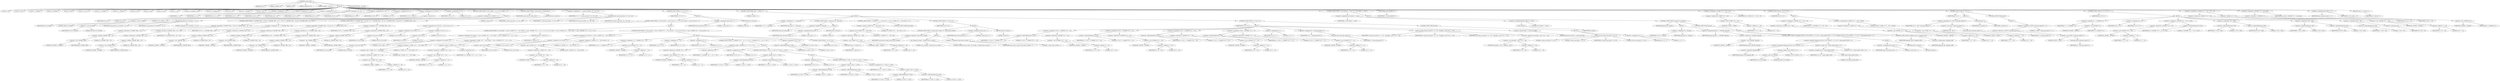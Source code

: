 digraph cache_insert {  
"1000118" [label = "(METHOD,cache_insert)" ]
"1000119" [label = "(PARAM,char *a1)" ]
"1000120" [label = "(PARAM,_DWORD *a2)" ]
"1000121" [label = "(PARAM,int a3)" ]
"1000122" [label = "(PARAM,unsigned int a4)" ]
"1000123" [label = "(PARAM,unsigned __int16 a5)" ]
"1000124" [label = "(BLOCK,,)" ]
"1000125" [label = "(LOCAL,v5: int)" ]
"1000126" [label = "(LOCAL,v6: char *)" ]
"1000127" [label = "(LOCAL,v7: _DWORD *)" ]
"1000128" [label = "(LOCAL,v8: _DWORD *)" ]
"1000129" [label = "(LOCAL,v10: bool)" ]
"1000130" [label = "(LOCAL,v11: int [ 6 ])" ]
"1000131" [label = "(LOCAL,v12: _DWORD *)" ]
"1000132" [label = "(LOCAL,v13: _DWORD *)" ]
"1000133" [label = "(LOCAL,v14: int)" ]
"1000134" [label = "(LOCAL,v15: int)" ]
"1000135" [label = "(LOCAL,v16: int)" ]
"1000136" [label = "(LOCAL,v17: int)" ]
"1000137" [label = "(LOCAL,v18: unsigned __int16)" ]
"1000138" [label = "(LOCAL,v19: unsigned int)" ]
"1000139" [label = "(LOCAL,v20: int)" ]
"1000140" [label = "(LOCAL,v21: _DWORD *)" ]
"1000141" [label = "(LOCAL,s: char *)" ]
"1000142" [label = "(<operator>.assignment,s = a1)" ]
"1000143" [label = "(IDENTIFIER,s,s = a1)" ]
"1000144" [label = "(IDENTIFIER,a1,s = a1)" ]
"1000145" [label = "(<operator>.assignment,v21 = a2)" ]
"1000146" [label = "(IDENTIFIER,v21,v21 = a2)" ]
"1000147" [label = "(IDENTIFIER,a2,v21 = a2)" ]
"1000148" [label = "(<operator>.assignment,v20 = a3)" ]
"1000149" [label = "(IDENTIFIER,v20,v20 = a3)" ]
"1000150" [label = "(IDENTIFIER,a3,v20 = a3)" ]
"1000151" [label = "(<operator>.assignment,v19 = a4)" ]
"1000152" [label = "(IDENTIFIER,v19,v19 = a4)" ]
"1000153" [label = "(IDENTIFIER,a4,v19 = a4)" ]
"1000154" [label = "(<operator>.assignment,v18 = a5)" ]
"1000155" [label = "(IDENTIFIER,v18,v18 = a5)" ]
"1000156" [label = "(IDENTIFIER,a5,v18 = a5)" ]
"1000157" [label = "(<operator>.assignment,v16 = 0)" ]
"1000158" [label = "(IDENTIFIER,v16,v16 = 0)" ]
"1000159" [label = "(LITERAL,0,v16 = 0)" ]
"1000160" [label = "(<operator>.assignment,v15 = a5 & 4)" ]
"1000161" [label = "(IDENTIFIER,v15,v15 = a5 & 4)" ]
"1000162" [label = "(<operator>.and,a5 & 4)" ]
"1000163" [label = "(IDENTIFIER,a5,a5 & 4)" ]
"1000164" [label = "(LITERAL,4,a5 & 4)" ]
"1000165" [label = "(<operator>.assignment,v14 = 0)" ]
"1000166" [label = "(IDENTIFIER,v14,v14 = 0)" ]
"1000167" [label = "(LITERAL,0,v14 = 0)" ]
"1000168" [label = "(CONTROL_STRUCTURE,if ( (a5 & 0x980) != 0 ),if ( (a5 & 0x980) != 0 ))" ]
"1000169" [label = "(<operator>.notEquals,(a5 & 0x980) != 0)" ]
"1000170" [label = "(<operator>.and,a5 & 0x980)" ]
"1000171" [label = "(IDENTIFIER,a5,a5 & 0x980)" ]
"1000172" [label = "(LITERAL,0x980,a5 & 0x980)" ]
"1000173" [label = "(LITERAL,0,(a5 & 0x980) != 0)" ]
"1000174" [label = "(BLOCK,,)" ]
"1000175" [label = "(log_query,log_query(v18 | 0x10000, s, v21, 0))" ]
"1000176" [label = "(<operator>.or,v18 | 0x10000)" ]
"1000177" [label = "(IDENTIFIER,v18,v18 | 0x10000)" ]
"1000178" [label = "(LITERAL,0x10000,v18 | 0x10000)" ]
"1000179" [label = "(IDENTIFIER,s,log_query(v18 | 0x10000, s, v21, 0))" ]
"1000180" [label = "(IDENTIFIER,v21,log_query(v18 | 0x10000, s, v21, 0))" ]
"1000181" [label = "(LITERAL,0,log_query(v18 | 0x10000, s, v21, 0))" ]
"1000182" [label = "(CONTROL_STRUCTURE,if ( *((_DWORD *)fbss + 63) && *((_DWORD *)fbss + 63) < v19 ),if ( *((_DWORD *)fbss + 63) && *((_DWORD *)fbss + 63) < v19 ))" ]
"1000183" [label = "(<operator>.logicalAnd,*((_DWORD *)fbss + 63) && *((_DWORD *)fbss + 63) < v19)" ]
"1000184" [label = "(<operator>.indirection,*((_DWORD *)fbss + 63))" ]
"1000185" [label = "(<operator>.addition,(_DWORD *)fbss + 63)" ]
"1000186" [label = "(<operator>.cast,(_DWORD *)fbss)" ]
"1000187" [label = "(UNKNOWN,_DWORD *,_DWORD *)" ]
"1000188" [label = "(IDENTIFIER,fbss,(_DWORD *)fbss)" ]
"1000189" [label = "(LITERAL,63,(_DWORD *)fbss + 63)" ]
"1000190" [label = "(<operator>.lessThan,*((_DWORD *)fbss + 63) < v19)" ]
"1000191" [label = "(<operator>.indirection,*((_DWORD *)fbss + 63))" ]
"1000192" [label = "(<operator>.addition,(_DWORD *)fbss + 63)" ]
"1000193" [label = "(<operator>.cast,(_DWORD *)fbss)" ]
"1000194" [label = "(UNKNOWN,_DWORD *,_DWORD *)" ]
"1000195" [label = "(IDENTIFIER,fbss,(_DWORD *)fbss)" ]
"1000196" [label = "(LITERAL,63,(_DWORD *)fbss + 63)" ]
"1000197" [label = "(IDENTIFIER,v19,*((_DWORD *)fbss + 63) < v19)" ]
"1000198" [label = "(<operator>.assignment,v19 = *((_DWORD *)fbss + 63))" ]
"1000199" [label = "(IDENTIFIER,v19,v19 = *((_DWORD *)fbss + 63))" ]
"1000200" [label = "(<operator>.indirection,*((_DWORD *)fbss + 63))" ]
"1000201" [label = "(<operator>.addition,(_DWORD *)fbss + 63)" ]
"1000202" [label = "(<operator>.cast,(_DWORD *)fbss)" ]
"1000203" [label = "(UNKNOWN,_DWORD *,_DWORD *)" ]
"1000204" [label = "(IDENTIFIER,fbss,(_DWORD *)fbss)" ]
"1000205" [label = "(LITERAL,63,(_DWORD *)fbss + 63)" ]
"1000206" [label = "(CONTROL_STRUCTURE,if ( *((_DWORD *)fbss + 62) && v19 < *((_DWORD *)fbss + 62) ),if ( *((_DWORD *)fbss + 62) && v19 < *((_DWORD *)fbss + 62) ))" ]
"1000207" [label = "(<operator>.logicalAnd,*((_DWORD *)fbss + 62) && v19 < *((_DWORD *)fbss + 62))" ]
"1000208" [label = "(<operator>.indirection,*((_DWORD *)fbss + 62))" ]
"1000209" [label = "(<operator>.addition,(_DWORD *)fbss + 62)" ]
"1000210" [label = "(<operator>.cast,(_DWORD *)fbss)" ]
"1000211" [label = "(UNKNOWN,_DWORD *,_DWORD *)" ]
"1000212" [label = "(IDENTIFIER,fbss,(_DWORD *)fbss)" ]
"1000213" [label = "(LITERAL,62,(_DWORD *)fbss + 62)" ]
"1000214" [label = "(<operator>.lessThan,v19 < *((_DWORD *)fbss + 62))" ]
"1000215" [label = "(IDENTIFIER,v19,v19 < *((_DWORD *)fbss + 62))" ]
"1000216" [label = "(<operator>.indirection,*((_DWORD *)fbss + 62))" ]
"1000217" [label = "(<operator>.addition,(_DWORD *)fbss + 62)" ]
"1000218" [label = "(<operator>.cast,(_DWORD *)fbss)" ]
"1000219" [label = "(UNKNOWN,_DWORD *,_DWORD *)" ]
"1000220" [label = "(IDENTIFIER,fbss,(_DWORD *)fbss)" ]
"1000221" [label = "(LITERAL,62,(_DWORD *)fbss + 62)" ]
"1000222" [label = "(<operator>.assignment,v19 = *((_DWORD *)fbss + 62))" ]
"1000223" [label = "(IDENTIFIER,v19,v19 = *((_DWORD *)fbss + 62))" ]
"1000224" [label = "(<operator>.indirection,*((_DWORD *)fbss + 62))" ]
"1000225" [label = "(<operator>.addition,(_DWORD *)fbss + 62)" ]
"1000226" [label = "(<operator>.cast,(_DWORD *)fbss)" ]
"1000227" [label = "(UNKNOWN,_DWORD *,_DWORD *)" ]
"1000228" [label = "(IDENTIFIER,fbss,(_DWORD *)fbss)" ]
"1000229" [label = "(LITERAL,62,(_DWORD *)fbss + 62)" ]
"1000230" [label = "(CONTROL_STRUCTURE,if ( insert_error ),if ( insert_error ))" ]
"1000231" [label = "(IDENTIFIER,insert_error,if ( insert_error ))" ]
"1000232" [label = "(RETURN,return 0;,return 0;)" ]
"1000233" [label = "(LITERAL,0,return 0;)" ]
"1000234" [label = "(<operator>.assignment,v17 = cache_scan_free(s, v21, v20, v18))" ]
"1000235" [label = "(IDENTIFIER,v17,v17 = cache_scan_free(s, v21, v20, v18))" ]
"1000236" [label = "(cache_scan_free,cache_scan_free(s, v21, v20, v18))" ]
"1000237" [label = "(IDENTIFIER,s,cache_scan_free(s, v21, v20, v18))" ]
"1000238" [label = "(IDENTIFIER,v21,cache_scan_free(s, v21, v20, v18))" ]
"1000239" [label = "(IDENTIFIER,v20,cache_scan_free(s, v21, v20, v18))" ]
"1000240" [label = "(IDENTIFIER,v18,cache_scan_free(s, v21, v20, v18))" ]
"1000241" [label = "(CONTROL_STRUCTURE,if ( v17 ),if ( v17 ))" ]
"1000242" [label = "(IDENTIFIER,v17,if ( v17 ))" ]
"1000243" [label = "(BLOCK,,)" ]
"1000244" [label = "(CONTROL_STRUCTURE,if ( (v18 & 0x180) != 0 && (v18 & 8) != 0 ),if ( (v18 & 0x180) != 0 && (v18 & 8) != 0 ))" ]
"1000245" [label = "(<operator>.logicalAnd,(v18 & 0x180) != 0 && (v18 & 8) != 0)" ]
"1000246" [label = "(<operator>.notEquals,(v18 & 0x180) != 0)" ]
"1000247" [label = "(<operator>.and,v18 & 0x180)" ]
"1000248" [label = "(IDENTIFIER,v18,v18 & 0x180)" ]
"1000249" [label = "(LITERAL,0x180,v18 & 0x180)" ]
"1000250" [label = "(LITERAL,0,(v18 & 0x180) != 0)" ]
"1000251" [label = "(<operator>.notEquals,(v18 & 8) != 0)" ]
"1000252" [label = "(<operator>.and,v18 & 8)" ]
"1000253" [label = "(IDENTIFIER,v18,v18 & 8)" ]
"1000254" [label = "(LITERAL,8,v18 & 8)" ]
"1000255" [label = "(LITERAL,0,(v18 & 8) != 0)" ]
"1000256" [label = "(BLOCK,,)" ]
"1000257" [label = "(CONTROL_STRUCTURE,if ( (v18 & 0x80) != 0 && (*(_WORD *)(v17 + 36) & 0x80) != 0 && *(_DWORD *)(v17 + 12) == *v21 ),if ( (v18 & 0x80) != 0 && (*(_WORD *)(v17 + 36) & 0x80) != 0 && *(_DWORD *)(v17 + 12) == *v21 ))" ]
"1000258" [label = "(<operator>.logicalAnd,(v18 & 0x80) != 0 && (*(_WORD *)(v17 + 36) & 0x80) != 0 && *(_DWORD *)(v17 + 12) == *v21)" ]
"1000259" [label = "(<operator>.notEquals,(v18 & 0x80) != 0)" ]
"1000260" [label = "(<operator>.and,v18 & 0x80)" ]
"1000261" [label = "(IDENTIFIER,v18,v18 & 0x80)" ]
"1000262" [label = "(LITERAL,0x80,v18 & 0x80)" ]
"1000263" [label = "(LITERAL,0,(v18 & 0x80) != 0)" ]
"1000264" [label = "(<operator>.logicalAnd,(*(_WORD *)(v17 + 36) & 0x80) != 0 && *(_DWORD *)(v17 + 12) == *v21)" ]
"1000265" [label = "(<operator>.notEquals,(*(_WORD *)(v17 + 36) & 0x80) != 0)" ]
"1000266" [label = "(<operator>.and,*(_WORD *)(v17 + 36) & 0x80)" ]
"1000267" [label = "(<operator>.indirection,*(_WORD *)(v17 + 36))" ]
"1000268" [label = "(<operator>.cast,(_WORD *)(v17 + 36))" ]
"1000269" [label = "(UNKNOWN,_WORD *,_WORD *)" ]
"1000270" [label = "(<operator>.addition,v17 + 36)" ]
"1000271" [label = "(IDENTIFIER,v17,v17 + 36)" ]
"1000272" [label = "(LITERAL,36,v17 + 36)" ]
"1000273" [label = "(LITERAL,0x80,*(_WORD *)(v17 + 36) & 0x80)" ]
"1000274" [label = "(LITERAL,0,(*(_WORD *)(v17 + 36) & 0x80) != 0)" ]
"1000275" [label = "(<operator>.equals,*(_DWORD *)(v17 + 12) == *v21)" ]
"1000276" [label = "(<operator>.indirection,*(_DWORD *)(v17 + 12))" ]
"1000277" [label = "(<operator>.cast,(_DWORD *)(v17 + 12))" ]
"1000278" [label = "(UNKNOWN,_DWORD *,_DWORD *)" ]
"1000279" [label = "(<operator>.addition,v17 + 12)" ]
"1000280" [label = "(IDENTIFIER,v17,v17 + 12)" ]
"1000281" [label = "(LITERAL,12,v17 + 12)" ]
"1000282" [label = "(<operator>.indirection,*v21)" ]
"1000283" [label = "(IDENTIFIER,v21,*(_DWORD *)(v17 + 12) == *v21)" ]
"1000284" [label = "(RETURN,return v17;,return v17;)" ]
"1000285" [label = "(IDENTIFIER,v17,return v17;)" ]
"1000286" [label = "(CONTROL_STRUCTURE,if ( (v18 & 0x100) != 0 && (*(_WORD *)(v17 + 36) & 0x100) != 0 ),if ( (v18 & 0x100) != 0 && (*(_WORD *)(v17 + 36) & 0x100) != 0 ))" ]
"1000287" [label = "(<operator>.logicalAnd,(v18 & 0x100) != 0 && (*(_WORD *)(v17 + 36) & 0x100) != 0)" ]
"1000288" [label = "(<operator>.notEquals,(v18 & 0x100) != 0)" ]
"1000289" [label = "(<operator>.and,v18 & 0x100)" ]
"1000290" [label = "(IDENTIFIER,v18,v18 & 0x100)" ]
"1000291" [label = "(LITERAL,0x100,v18 & 0x100)" ]
"1000292" [label = "(LITERAL,0,(v18 & 0x100) != 0)" ]
"1000293" [label = "(<operator>.notEquals,(*(_WORD *)(v17 + 36) & 0x100) != 0)" ]
"1000294" [label = "(<operator>.and,*(_WORD *)(v17 + 36) & 0x100)" ]
"1000295" [label = "(<operator>.indirection,*(_WORD *)(v17 + 36))" ]
"1000296" [label = "(<operator>.cast,(_WORD *)(v17 + 36))" ]
"1000297" [label = "(UNKNOWN,_WORD *,_WORD *)" ]
"1000298" [label = "(<operator>.addition,v17 + 36)" ]
"1000299" [label = "(IDENTIFIER,v17,v17 + 36)" ]
"1000300" [label = "(LITERAL,36,v17 + 36)" ]
"1000301" [label = "(LITERAL,0x100,*(_WORD *)(v17 + 36) & 0x100)" ]
"1000302" [label = "(LITERAL,0,(*(_WORD *)(v17 + 36) & 0x100) != 0)" ]
"1000303" [label = "(BLOCK,,)" ]
"1000304" [label = "(<operator>.assignment,v13 = (_DWORD *)(v17 + 12))" ]
"1000305" [label = "(IDENTIFIER,v13,v13 = (_DWORD *)(v17 + 12))" ]
"1000306" [label = "(<operator>.cast,(_DWORD *)(v17 + 12))" ]
"1000307" [label = "(UNKNOWN,_DWORD *,_DWORD *)" ]
"1000308" [label = "(<operator>.addition,v17 + 12)" ]
"1000309" [label = "(IDENTIFIER,v17,v17 + 12)" ]
"1000310" [label = "(LITERAL,12,v17 + 12)" ]
"1000311" [label = "(<operator>.assignment,v12 = v21)" ]
"1000312" [label = "(IDENTIFIER,v12,v12 = v21)" ]
"1000313" [label = "(IDENTIFIER,v21,v12 = v21)" ]
"1000314" [label = "(<operator>.assignment,v10 = 0)" ]
"1000315" [label = "(IDENTIFIER,v10,v10 = 0)" ]
"1000316" [label = "(LITERAL,0,v10 = 0)" ]
"1000317" [label = "(CONTROL_STRUCTURE,if ( *(_DWORD *)(v17 + 12) == *v21 ),if ( *(_DWORD *)(v17 + 12) == *v21 ))" ]
"1000318" [label = "(<operator>.equals,*(_DWORD *)(v17 + 12) == *v21)" ]
"1000319" [label = "(<operator>.indirection,*(_DWORD *)(v17 + 12))" ]
"1000320" [label = "(<operator>.cast,(_DWORD *)(v17 + 12))" ]
"1000321" [label = "(UNKNOWN,_DWORD *,_DWORD *)" ]
"1000322" [label = "(<operator>.addition,v17 + 12)" ]
"1000323" [label = "(IDENTIFIER,v17,v17 + 12)" ]
"1000324" [label = "(LITERAL,12,v17 + 12)" ]
"1000325" [label = "(<operator>.indirection,*v21)" ]
"1000326" [label = "(IDENTIFIER,v21,*(_DWORD *)(v17 + 12) == *v21)" ]
"1000327" [label = "(BLOCK,,)" ]
"1000328" [label = "(<operator>.assignment,v10 = 0)" ]
"1000329" [label = "(IDENTIFIER,v10,v10 = 0)" ]
"1000330" [label = "(LITERAL,0,v10 = 0)" ]
"1000331" [label = "(CONTROL_STRUCTURE,if ( v13[1] == v12[1] ),if ( v13[1] == v12[1] ))" ]
"1000332" [label = "(<operator>.equals,v13[1] == v12[1])" ]
"1000333" [label = "(<operator>.indirectIndexAccess,v13[1])" ]
"1000334" [label = "(IDENTIFIER,v13,v13[1] == v12[1])" ]
"1000335" [label = "(LITERAL,1,v13[1] == v12[1])" ]
"1000336" [label = "(<operator>.indirectIndexAccess,v12[1])" ]
"1000337" [label = "(IDENTIFIER,v12,v13[1] == v12[1])" ]
"1000338" [label = "(LITERAL,1,v13[1] == v12[1])" ]
"1000339" [label = "(BLOCK,,)" ]
"1000340" [label = "(<operator>.assignment,v10 = 0)" ]
"1000341" [label = "(IDENTIFIER,v10,v10 = 0)" ]
"1000342" [label = "(LITERAL,0,v10 = 0)" ]
"1000343" [label = "(CONTROL_STRUCTURE,if ( v13[2] == v12[2] ),if ( v13[2] == v12[2] ))" ]
"1000344" [label = "(<operator>.equals,v13[2] == v12[2])" ]
"1000345" [label = "(<operator>.indirectIndexAccess,v13[2])" ]
"1000346" [label = "(IDENTIFIER,v13,v13[2] == v12[2])" ]
"1000347" [label = "(LITERAL,2,v13[2] == v12[2])" ]
"1000348" [label = "(<operator>.indirectIndexAccess,v12[2])" ]
"1000349" [label = "(IDENTIFIER,v12,v13[2] == v12[2])" ]
"1000350" [label = "(LITERAL,2,v13[2] == v12[2])" ]
"1000351" [label = "(<operator>.assignment,v10 = v13[3] == v12[3])" ]
"1000352" [label = "(IDENTIFIER,v10,v10 = v13[3] == v12[3])" ]
"1000353" [label = "(<operator>.equals,v13[3] == v12[3])" ]
"1000354" [label = "(<operator>.indirectIndexAccess,v13[3])" ]
"1000355" [label = "(IDENTIFIER,v13,v13[3] == v12[3])" ]
"1000356" [label = "(LITERAL,3,v13[3] == v12[3])" ]
"1000357" [label = "(<operator>.indirectIndexAccess,v12[3])" ]
"1000358" [label = "(IDENTIFIER,v12,v13[3] == v12[3])" ]
"1000359" [label = "(LITERAL,3,v13[3] == v12[3])" ]
"1000360" [label = "(<operator>.assignment,v11[5] = v10)" ]
"1000361" [label = "(<operator>.indirectIndexAccess,v11[5])" ]
"1000362" [label = "(IDENTIFIER,v11,v11[5] = v10)" ]
"1000363" [label = "(LITERAL,5,v11[5] = v10)" ]
"1000364" [label = "(IDENTIFIER,v10,v11[5] = v10)" ]
"1000365" [label = "(CONTROL_STRUCTURE,if ( v10 ),if ( v10 ))" ]
"1000366" [label = "(IDENTIFIER,v10,if ( v10 ))" ]
"1000367" [label = "(RETURN,return v17;,return v17;)" ]
"1000368" [label = "(IDENTIFIER,v17,return v17;)" ]
"1000369" [label = "(<operator>.assignment,insert_error = 1)" ]
"1000370" [label = "(IDENTIFIER,insert_error,insert_error = 1)" ]
"1000371" [label = "(LITERAL,1,insert_error = 1)" ]
"1000372" [label = "(RETURN,return 0;,return 0;)" ]
"1000373" [label = "(LITERAL,0,return 0;)" ]
"1000374" [label = "(CONTROL_STRUCTURE,while ( 1 ),while ( 1 ))" ]
"1000375" [label = "(LITERAL,1,while ( 1 ))" ]
"1000376" [label = "(BLOCK,,)" ]
"1000377" [label = "(<operator>.assignment,v17 = cache_tail)" ]
"1000378" [label = "(IDENTIFIER,v17,v17 = cache_tail)" ]
"1000379" [label = "(IDENTIFIER,cache_tail,v17 = cache_tail)" ]
"1000380" [label = "(CONTROL_STRUCTURE,if ( !cache_tail ),if ( !cache_tail ))" ]
"1000381" [label = "(<operator>.logicalNot,!cache_tail)" ]
"1000382" [label = "(IDENTIFIER,cache_tail,!cache_tail)" ]
"1000383" [label = "(BLOCK,,)" ]
"1000384" [label = "(<operator>.assignment,insert_error = 1)" ]
"1000385" [label = "(IDENTIFIER,insert_error,insert_error = 1)" ]
"1000386" [label = "(LITERAL,1,insert_error = 1)" ]
"1000387" [label = "(RETURN,return 0;,return 0;)" ]
"1000388" [label = "(LITERAL,0,return 0;)" ]
"1000389" [label = "(CONTROL_STRUCTURE,if ( (*(_WORD *)(v17 + 36) & 0xC) == 0 ),if ( (*(_WORD *)(v17 + 36) & 0xC) == 0 ))" ]
"1000390" [label = "(<operator>.equals,(*(_WORD *)(v17 + 36) & 0xC) == 0)" ]
"1000391" [label = "(<operator>.and,*(_WORD *)(v17 + 36) & 0xC)" ]
"1000392" [label = "(<operator>.indirection,*(_WORD *)(v17 + 36))" ]
"1000393" [label = "(<operator>.cast,(_WORD *)(v17 + 36))" ]
"1000394" [label = "(UNKNOWN,_WORD *,_WORD *)" ]
"1000395" [label = "(<operator>.addition,v17 + 36)" ]
"1000396" [label = "(IDENTIFIER,v17,v17 + 36)" ]
"1000397" [label = "(LITERAL,36,v17 + 36)" ]
"1000398" [label = "(LITERAL,0xC,*(_WORD *)(v17 + 36) & 0xC)" ]
"1000399" [label = "(LITERAL,0,(*(_WORD *)(v17 + 36) & 0xC) == 0)" ]
"1000400" [label = "(CONTROL_STRUCTURE,break;,break;)" ]
"1000401" [label = "(CONTROL_STRUCTURE,if ( v14 ),if ( v14 ))" ]
"1000402" [label = "(IDENTIFIER,v14,if ( v14 ))" ]
"1000403" [label = "(BLOCK,,)" ]
"1000404" [label = "(CONTROL_STRUCTURE,if ( !cache_insert_warned ),if ( !cache_insert_warned ))" ]
"1000405" [label = "(<operator>.logicalNot,!cache_insert_warned)" ]
"1000406" [label = "(IDENTIFIER,cache_insert_warned,!cache_insert_warned)" ]
"1000407" [label = "(BLOCK,,)" ]
"1000408" [label = "(my_syslog,my_syslog(3, \"Internal error in cache.\"))" ]
"1000409" [label = "(LITERAL,3,my_syslog(3, \"Internal error in cache.\"))" ]
"1000410" [label = "(LITERAL,\"Internal error in cache.\",my_syslog(3, \"Internal error in cache.\"))" ]
"1000411" [label = "(<operator>.assignment,cache_insert_warned = 1)" ]
"1000412" [label = "(IDENTIFIER,cache_insert_warned,cache_insert_warned = 1)" ]
"1000413" [label = "(LITERAL,1,cache_insert_warned = 1)" ]
"1000414" [label = "(<operator>.assignment,insert_error = 1)" ]
"1000415" [label = "(IDENTIFIER,insert_error,insert_error = 1)" ]
"1000416" [label = "(LITERAL,1,insert_error = 1)" ]
"1000417" [label = "(RETURN,return 0;,return 0;)" ]
"1000418" [label = "(LITERAL,0,return 0;)" ]
"1000419" [label = "(CONTROL_STRUCTURE,if ( v15 ),if ( v15 ))" ]
"1000420" [label = "(IDENTIFIER,v15,if ( v15 ))" ]
"1000421" [label = "(BLOCK,,)" ]
"1000422" [label = "(<operator>.assignment,v11[3] = *(_DWORD *)(v17 + 24))" ]
"1000423" [label = "(<operator>.indirectIndexAccess,v11[3])" ]
"1000424" [label = "(IDENTIFIER,v11,v11[3] = *(_DWORD *)(v17 + 24))" ]
"1000425" [label = "(LITERAL,3,v11[3] = *(_DWORD *)(v17 + 24))" ]
"1000426" [label = "(<operator>.indirection,*(_DWORD *)(v17 + 24))" ]
"1000427" [label = "(<operator>.cast,(_DWORD *)(v17 + 24))" ]
"1000428" [label = "(UNKNOWN,_DWORD *,_DWORD *)" ]
"1000429" [label = "(<operator>.addition,v17 + 24)" ]
"1000430" [label = "(IDENTIFIER,v17,v17 + 24)" ]
"1000431" [label = "(LITERAL,24,v17 + 24)" ]
"1000432" [label = "(<operator>.assignment,v11[2] = *(_DWORD *)(v17 + 20))" ]
"1000433" [label = "(<operator>.indirectIndexAccess,v11[2])" ]
"1000434" [label = "(IDENTIFIER,v11,v11[2] = *(_DWORD *)(v17 + 20))" ]
"1000435" [label = "(LITERAL,2,v11[2] = *(_DWORD *)(v17 + 20))" ]
"1000436" [label = "(<operator>.indirection,*(_DWORD *)(v17 + 20))" ]
"1000437" [label = "(<operator>.cast,(_DWORD *)(v17 + 20))" ]
"1000438" [label = "(UNKNOWN,_DWORD *,_DWORD *)" ]
"1000439" [label = "(<operator>.addition,v17 + 20)" ]
"1000440" [label = "(IDENTIFIER,v17,v17 + 20)" ]
"1000441" [label = "(LITERAL,20,v17 + 20)" ]
"1000442" [label = "(<operator>.assignment,v11[1] = *(_DWORD *)(v17 + 16))" ]
"1000443" [label = "(<operator>.indirectIndexAccess,v11[1])" ]
"1000444" [label = "(IDENTIFIER,v11,v11[1] = *(_DWORD *)(v17 + 16))" ]
"1000445" [label = "(LITERAL,1,v11[1] = *(_DWORD *)(v17 + 16))" ]
"1000446" [label = "(<operator>.indirection,*(_DWORD *)(v17 + 16))" ]
"1000447" [label = "(<operator>.cast,(_DWORD *)(v17 + 16))" ]
"1000448" [label = "(UNKNOWN,_DWORD *,_DWORD *)" ]
"1000449" [label = "(<operator>.addition,v17 + 16)" ]
"1000450" [label = "(IDENTIFIER,v17,v17 + 16)" ]
"1000451" [label = "(LITERAL,16,v17 + 16)" ]
"1000452" [label = "(<operator>.assignment,v11[0] = *(_DWORD *)(v17 + 12))" ]
"1000453" [label = "(<operator>.indirectIndexAccess,v11[0])" ]
"1000454" [label = "(IDENTIFIER,v11,v11[0] = *(_DWORD *)(v17 + 12))" ]
"1000455" [label = "(LITERAL,0,v11[0] = *(_DWORD *)(v17 + 12))" ]
"1000456" [label = "(<operator>.indirection,*(_DWORD *)(v17 + 12))" ]
"1000457" [label = "(<operator>.cast,(_DWORD *)(v17 + 12))" ]
"1000458" [label = "(UNKNOWN,_DWORD *,_DWORD *)" ]
"1000459" [label = "(<operator>.addition,v17 + 12)" ]
"1000460" [label = "(IDENTIFIER,v17,v17 + 12)" ]
"1000461" [label = "(LITERAL,12,v17 + 12)" ]
"1000462" [label = "(<operator>.assignment,v14 = 1)" ]
"1000463" [label = "(IDENTIFIER,v14,v14 = 1)" ]
"1000464" [label = "(LITERAL,1,v14 = 1)" ]
"1000465" [label = "(<operator>.assignment,v5 = cache_get_name(v17))" ]
"1000466" [label = "(IDENTIFIER,v5,v5 = cache_get_name(v17))" ]
"1000467" [label = "(cache_get_name,cache_get_name(v17))" ]
"1000468" [label = "(IDENTIFIER,v17,cache_get_name(v17))" ]
"1000469" [label = "(cache_scan_free,cache_scan_free(v5, v11, v20, *(unsigned __int16 *)(v17 + 36)))" ]
"1000470" [label = "(IDENTIFIER,v5,cache_scan_free(v5, v11, v20, *(unsigned __int16 *)(v17 + 36)))" ]
"1000471" [label = "(IDENTIFIER,v11,cache_scan_free(v5, v11, v20, *(unsigned __int16 *)(v17 + 36)))" ]
"1000472" [label = "(IDENTIFIER,v20,cache_scan_free(v5, v11, v20, *(unsigned __int16 *)(v17 + 36)))" ]
"1000473" [label = "(<operator>.indirection,*(unsigned __int16 *)(v17 + 36))" ]
"1000474" [label = "(<operator>.cast,(unsigned __int16 *)(v17 + 36))" ]
"1000475" [label = "(UNKNOWN,unsigned __int16 *,unsigned __int16 *)" ]
"1000476" [label = "(<operator>.addition,v17 + 36)" ]
"1000477" [label = "(IDENTIFIER,v17,v17 + 36)" ]
"1000478" [label = "(LITERAL,36,v17 + 36)" ]
"1000479" [label = "(<operator>.preIncrement,++cache_live_freed)" ]
"1000480" [label = "(IDENTIFIER,cache_live_freed,++cache_live_freed)" ]
"1000481" [label = "(CONTROL_STRUCTURE,else,else)" ]
"1000482" [label = "(BLOCK,,)" ]
"1000483" [label = "(cache_scan_free,cache_scan_free(0, 0, v20, 0))" ]
"1000484" [label = "(LITERAL,0,cache_scan_free(0, 0, v20, 0))" ]
"1000485" [label = "(LITERAL,0,cache_scan_free(0, 0, v20, 0))" ]
"1000486" [label = "(IDENTIFIER,v20,cache_scan_free(0, 0, v20, 0))" ]
"1000487" [label = "(LITERAL,0,cache_scan_free(0, 0, v20, 0))" ]
"1000488" [label = "(<operator>.assignment,v15 = 1)" ]
"1000489" [label = "(IDENTIFIER,v15,v15 = 1)" ]
"1000490" [label = "(LITERAL,1,v15 = 1)" ]
"1000491" [label = "(CONTROL_STRUCTURE,if ( s && strlen(s) >= 0x32 ),if ( s && strlen(s) >= 0x32 ))" ]
"1000492" [label = "(<operator>.logicalAnd,s && strlen(s) >= 0x32)" ]
"1000493" [label = "(IDENTIFIER,s,s && strlen(s) >= 0x32)" ]
"1000494" [label = "(<operator>.greaterEqualsThan,strlen(s) >= 0x32)" ]
"1000495" [label = "(strlen,strlen(s))" ]
"1000496" [label = "(IDENTIFIER,s,strlen(s))" ]
"1000497" [label = "(LITERAL,0x32,strlen(s) >= 0x32)" ]
"1000498" [label = "(BLOCK,,)" ]
"1000499" [label = "(CONTROL_STRUCTURE,if ( big_free ),if ( big_free ))" ]
"1000500" [label = "(IDENTIFIER,big_free,if ( big_free ))" ]
"1000501" [label = "(BLOCK,,)" ]
"1000502" [label = "(<operator>.assignment,v16 = big_free)" ]
"1000503" [label = "(IDENTIFIER,v16,v16 = big_free)" ]
"1000504" [label = "(IDENTIFIER,big_free,v16 = big_free)" ]
"1000505" [label = "(<operator>.assignment,big_free = *(_DWORD *)big_free)" ]
"1000506" [label = "(IDENTIFIER,big_free,big_free = *(_DWORD *)big_free)" ]
"1000507" [label = "(<operator>.indirection,*(_DWORD *)big_free)" ]
"1000508" [label = "(<operator>.cast,(_DWORD *)big_free)" ]
"1000509" [label = "(UNKNOWN,_DWORD *,_DWORD *)" ]
"1000510" [label = "(IDENTIFIER,big_free,(_DWORD *)big_free)" ]
"1000511" [label = "(CONTROL_STRUCTURE,else,else)" ]
"1000512" [label = "(BLOCK,,)" ]
"1000513" [label = "(CONTROL_STRUCTURE,if ( !bignames_left && (v18 & 0x5000) == 0 || (v16 = whine_malloc(1028)) == 0 ),if ( !bignames_left && (v18 & 0x5000) == 0 || (v16 = whine_malloc(1028)) == 0 ))" ]
"1000514" [label = "(<operator>.logicalOr,!bignames_left && (v18 & 0x5000) == 0 || (v16 = whine_malloc(1028)) == 0)" ]
"1000515" [label = "(<operator>.logicalAnd,!bignames_left && (v18 & 0x5000) == 0)" ]
"1000516" [label = "(<operator>.logicalNot,!bignames_left)" ]
"1000517" [label = "(IDENTIFIER,bignames_left,!bignames_left)" ]
"1000518" [label = "(<operator>.equals,(v18 & 0x5000) == 0)" ]
"1000519" [label = "(<operator>.and,v18 & 0x5000)" ]
"1000520" [label = "(IDENTIFIER,v18,v18 & 0x5000)" ]
"1000521" [label = "(LITERAL,0x5000,v18 & 0x5000)" ]
"1000522" [label = "(LITERAL,0,(v18 & 0x5000) == 0)" ]
"1000523" [label = "(<operator>.equals,(v16 = whine_malloc(1028)) == 0)" ]
"1000524" [label = "(<operator>.assignment,v16 = whine_malloc(1028))" ]
"1000525" [label = "(IDENTIFIER,v16,v16 = whine_malloc(1028))" ]
"1000526" [label = "(whine_malloc,whine_malloc(1028))" ]
"1000527" [label = "(LITERAL,1028,whine_malloc(1028))" ]
"1000528" [label = "(LITERAL,0,(v16 = whine_malloc(1028)) == 0)" ]
"1000529" [label = "(BLOCK,,)" ]
"1000530" [label = "(<operator>.assignment,insert_error = 1)" ]
"1000531" [label = "(IDENTIFIER,insert_error,insert_error = 1)" ]
"1000532" [label = "(LITERAL,1,insert_error = 1)" ]
"1000533" [label = "(RETURN,return 0;,return 0;)" ]
"1000534" [label = "(LITERAL,0,return 0;)" ]
"1000535" [label = "(CONTROL_STRUCTURE,if ( bignames_left ),if ( bignames_left ))" ]
"1000536" [label = "(IDENTIFIER,bignames_left,if ( bignames_left ))" ]
"1000537" [label = "(<operator>.preDecrement,--bignames_left)" ]
"1000538" [label = "(IDENTIFIER,bignames_left,--bignames_left)" ]
"1000539" [label = "(cache_unlink,cache_unlink(v17))" ]
"1000540" [label = "(IDENTIFIER,v17,cache_unlink(v17))" ]
"1000541" [label = "(<operator>.assignment,*(_WORD *)(v17 + 36) = v18)" ]
"1000542" [label = "(<operator>.indirection,*(_WORD *)(v17 + 36))" ]
"1000543" [label = "(<operator>.cast,(_WORD *)(v17 + 36))" ]
"1000544" [label = "(UNKNOWN,_WORD *,_WORD *)" ]
"1000545" [label = "(<operator>.addition,v17 + 36)" ]
"1000546" [label = "(IDENTIFIER,v17,v17 + 36)" ]
"1000547" [label = "(LITERAL,36,v17 + 36)" ]
"1000548" [label = "(IDENTIFIER,v18,*(_WORD *)(v17 + 36) = v18)" ]
"1000549" [label = "(CONTROL_STRUCTURE,if ( v16 ),if ( v16 ))" ]
"1000550" [label = "(IDENTIFIER,v16,if ( v16 ))" ]
"1000551" [label = "(BLOCK,,)" ]
"1000552" [label = "(<operator>.assignment,*(_DWORD *)(v17 + 40) = v16)" ]
"1000553" [label = "(<operator>.indirection,*(_DWORD *)(v17 + 40))" ]
"1000554" [label = "(<operator>.cast,(_DWORD *)(v17 + 40))" ]
"1000555" [label = "(UNKNOWN,_DWORD *,_DWORD *)" ]
"1000556" [label = "(<operator>.addition,v17 + 40)" ]
"1000557" [label = "(IDENTIFIER,v17,v17 + 40)" ]
"1000558" [label = "(LITERAL,40,v17 + 40)" ]
"1000559" [label = "(IDENTIFIER,v16,*(_DWORD *)(v17 + 40) = v16)" ]
"1000560" [label = "(<operators>.assignmentOr,*(_WORD *)(v17 + 36) |= 0x200u)" ]
"1000561" [label = "(<operator>.indirection,*(_WORD *)(v17 + 36))" ]
"1000562" [label = "(<operator>.cast,(_WORD *)(v17 + 36))" ]
"1000563" [label = "(UNKNOWN,_WORD *,_WORD *)" ]
"1000564" [label = "(<operator>.addition,v17 + 36)" ]
"1000565" [label = "(IDENTIFIER,v17,v17 + 36)" ]
"1000566" [label = "(LITERAL,36,v17 + 36)" ]
"1000567" [label = "(LITERAL,0x200u,*(_WORD *)(v17 + 36) |= 0x200u)" ]
"1000568" [label = "(CONTROL_STRUCTURE,if ( s ),if ( s ))" ]
"1000569" [label = "(IDENTIFIER,s,if ( s ))" ]
"1000570" [label = "(BLOCK,,)" ]
"1000571" [label = "(<operator>.assignment,v6 = (char *)cache_get_name(v17))" ]
"1000572" [label = "(IDENTIFIER,v6,v6 = (char *)cache_get_name(v17))" ]
"1000573" [label = "(<operator>.cast,(char *)cache_get_name(v17))" ]
"1000574" [label = "(UNKNOWN,char *,char *)" ]
"1000575" [label = "(cache_get_name,cache_get_name(v17))" ]
"1000576" [label = "(IDENTIFIER,v17,cache_get_name(v17))" ]
"1000577" [label = "(strcpy,strcpy(v6, s))" ]
"1000578" [label = "(IDENTIFIER,v6,strcpy(v6, s))" ]
"1000579" [label = "(IDENTIFIER,s,strcpy(v6, s))" ]
"1000580" [label = "(CONTROL_STRUCTURE,else,else)" ]
"1000581" [label = "(BLOCK,,)" ]
"1000582" [label = "(<operator>.assignment,*(_BYTE *)cache_get_name(v17) = 0)" ]
"1000583" [label = "(<operator>.indirection,*(_BYTE *)cache_get_name(v17))" ]
"1000584" [label = "(<operator>.cast,(_BYTE *)cache_get_name(v17))" ]
"1000585" [label = "(UNKNOWN,_BYTE *,_BYTE *)" ]
"1000586" [label = "(cache_get_name,cache_get_name(v17))" ]
"1000587" [label = "(IDENTIFIER,v17,cache_get_name(v17))" ]
"1000588" [label = "(LITERAL,0,*(_BYTE *)cache_get_name(v17) = 0)" ]
"1000589" [label = "(CONTROL_STRUCTURE,if ( v21 ),if ( v21 ))" ]
"1000590" [label = "(IDENTIFIER,v21,if ( v21 ))" ]
"1000591" [label = "(BLOCK,,)" ]
"1000592" [label = "(<operator>.assignment,v7 = (_DWORD *)v17)" ]
"1000593" [label = "(IDENTIFIER,v7,v7 = (_DWORD *)v17)" ]
"1000594" [label = "(<operator>.cast,(_DWORD *)v17)" ]
"1000595" [label = "(UNKNOWN,_DWORD *,_DWORD *)" ]
"1000596" [label = "(IDENTIFIER,v17,(_DWORD *)v17)" ]
"1000597" [label = "(<operator>.assignment,v8 = v21)" ]
"1000598" [label = "(IDENTIFIER,v8,v8 = v21)" ]
"1000599" [label = "(IDENTIFIER,v21,v8 = v21)" ]
"1000600" [label = "(<operator>.assignment,*(_DWORD *)(v17 + 24) = v21[3])" ]
"1000601" [label = "(<operator>.indirection,*(_DWORD *)(v17 + 24))" ]
"1000602" [label = "(<operator>.cast,(_DWORD *)(v17 + 24))" ]
"1000603" [label = "(UNKNOWN,_DWORD *,_DWORD *)" ]
"1000604" [label = "(<operator>.addition,v17 + 24)" ]
"1000605" [label = "(IDENTIFIER,v17,v17 + 24)" ]
"1000606" [label = "(LITERAL,24,v17 + 24)" ]
"1000607" [label = "(<operator>.indirectIndexAccess,v21[3])" ]
"1000608" [label = "(IDENTIFIER,v21,*(_DWORD *)(v17 + 24) = v21[3])" ]
"1000609" [label = "(LITERAL,3,*(_DWORD *)(v17 + 24) = v21[3])" ]
"1000610" [label = "(<operator>.assignment,v7[5] = v8[2])" ]
"1000611" [label = "(<operator>.indirectIndexAccess,v7[5])" ]
"1000612" [label = "(IDENTIFIER,v7,v7[5] = v8[2])" ]
"1000613" [label = "(LITERAL,5,v7[5] = v8[2])" ]
"1000614" [label = "(<operator>.indirectIndexAccess,v8[2])" ]
"1000615" [label = "(IDENTIFIER,v8,v7[5] = v8[2])" ]
"1000616" [label = "(LITERAL,2,v7[5] = v8[2])" ]
"1000617" [label = "(<operator>.assignment,v7[4] = v8[1])" ]
"1000618" [label = "(<operator>.indirectIndexAccess,v7[4])" ]
"1000619" [label = "(IDENTIFIER,v7,v7[4] = v8[1])" ]
"1000620" [label = "(LITERAL,4,v7[4] = v8[1])" ]
"1000621" [label = "(<operator>.indirectIndexAccess,v8[1])" ]
"1000622" [label = "(IDENTIFIER,v8,v7[4] = v8[1])" ]
"1000623" [label = "(LITERAL,1,v7[4] = v8[1])" ]
"1000624" [label = "(<operator>.assignment,v7[3] = *v8)" ]
"1000625" [label = "(<operator>.indirectIndexAccess,v7[3])" ]
"1000626" [label = "(IDENTIFIER,v7,v7[3] = *v8)" ]
"1000627" [label = "(LITERAL,3,v7[3] = *v8)" ]
"1000628" [label = "(<operator>.indirection,*v8)" ]
"1000629" [label = "(IDENTIFIER,v8,v7[3] = *v8)" ]
"1000630" [label = "(<operator>.assignment,*(_DWORD *)(v17 + 28) = v20 + v19)" ]
"1000631" [label = "(<operator>.indirection,*(_DWORD *)(v17 + 28))" ]
"1000632" [label = "(<operator>.cast,(_DWORD *)(v17 + 28))" ]
"1000633" [label = "(UNKNOWN,_DWORD *,_DWORD *)" ]
"1000634" [label = "(<operator>.addition,v17 + 28)" ]
"1000635" [label = "(IDENTIFIER,v17,v17 + 28)" ]
"1000636" [label = "(LITERAL,28,v17 + 28)" ]
"1000637" [label = "(<operator>.addition,v20 + v19)" ]
"1000638" [label = "(IDENTIFIER,v20,v20 + v19)" ]
"1000639" [label = "(IDENTIFIER,v19,v20 + v19)" ]
"1000640" [label = "(<operator>.assignment,*(_DWORD *)v17 = new_chain)" ]
"1000641" [label = "(<operator>.indirection,*(_DWORD *)v17)" ]
"1000642" [label = "(<operator>.cast,(_DWORD *)v17)" ]
"1000643" [label = "(UNKNOWN,_DWORD *,_DWORD *)" ]
"1000644" [label = "(IDENTIFIER,v17,(_DWORD *)v17)" ]
"1000645" [label = "(IDENTIFIER,new_chain,*(_DWORD *)v17 = new_chain)" ]
"1000646" [label = "(<operator>.assignment,new_chain = v17)" ]
"1000647" [label = "(IDENTIFIER,new_chain,new_chain = v17)" ]
"1000648" [label = "(IDENTIFIER,v17,new_chain = v17)" ]
"1000649" [label = "(RETURN,return v17;,return v17;)" ]
"1000650" [label = "(IDENTIFIER,v17,return v17;)" ]
"1000651" [label = "(METHOD_RETURN,int __fastcall)" ]
  "1000118" -> "1000119" 
  "1000118" -> "1000120" 
  "1000118" -> "1000121" 
  "1000118" -> "1000122" 
  "1000118" -> "1000123" 
  "1000118" -> "1000124" 
  "1000118" -> "1000651" 
  "1000124" -> "1000125" 
  "1000124" -> "1000126" 
  "1000124" -> "1000127" 
  "1000124" -> "1000128" 
  "1000124" -> "1000129" 
  "1000124" -> "1000130" 
  "1000124" -> "1000131" 
  "1000124" -> "1000132" 
  "1000124" -> "1000133" 
  "1000124" -> "1000134" 
  "1000124" -> "1000135" 
  "1000124" -> "1000136" 
  "1000124" -> "1000137" 
  "1000124" -> "1000138" 
  "1000124" -> "1000139" 
  "1000124" -> "1000140" 
  "1000124" -> "1000141" 
  "1000124" -> "1000142" 
  "1000124" -> "1000145" 
  "1000124" -> "1000148" 
  "1000124" -> "1000151" 
  "1000124" -> "1000154" 
  "1000124" -> "1000157" 
  "1000124" -> "1000160" 
  "1000124" -> "1000165" 
  "1000124" -> "1000168" 
  "1000124" -> "1000230" 
  "1000124" -> "1000234" 
  "1000124" -> "1000241" 
  "1000124" -> "1000374" 
  "1000124" -> "1000491" 
  "1000124" -> "1000539" 
  "1000124" -> "1000541" 
  "1000124" -> "1000549" 
  "1000124" -> "1000568" 
  "1000124" -> "1000589" 
  "1000124" -> "1000630" 
  "1000124" -> "1000640" 
  "1000124" -> "1000646" 
  "1000124" -> "1000649" 
  "1000142" -> "1000143" 
  "1000142" -> "1000144" 
  "1000145" -> "1000146" 
  "1000145" -> "1000147" 
  "1000148" -> "1000149" 
  "1000148" -> "1000150" 
  "1000151" -> "1000152" 
  "1000151" -> "1000153" 
  "1000154" -> "1000155" 
  "1000154" -> "1000156" 
  "1000157" -> "1000158" 
  "1000157" -> "1000159" 
  "1000160" -> "1000161" 
  "1000160" -> "1000162" 
  "1000162" -> "1000163" 
  "1000162" -> "1000164" 
  "1000165" -> "1000166" 
  "1000165" -> "1000167" 
  "1000168" -> "1000169" 
  "1000168" -> "1000174" 
  "1000169" -> "1000170" 
  "1000169" -> "1000173" 
  "1000170" -> "1000171" 
  "1000170" -> "1000172" 
  "1000174" -> "1000175" 
  "1000174" -> "1000182" 
  "1000174" -> "1000206" 
  "1000175" -> "1000176" 
  "1000175" -> "1000179" 
  "1000175" -> "1000180" 
  "1000175" -> "1000181" 
  "1000176" -> "1000177" 
  "1000176" -> "1000178" 
  "1000182" -> "1000183" 
  "1000182" -> "1000198" 
  "1000183" -> "1000184" 
  "1000183" -> "1000190" 
  "1000184" -> "1000185" 
  "1000185" -> "1000186" 
  "1000185" -> "1000189" 
  "1000186" -> "1000187" 
  "1000186" -> "1000188" 
  "1000190" -> "1000191" 
  "1000190" -> "1000197" 
  "1000191" -> "1000192" 
  "1000192" -> "1000193" 
  "1000192" -> "1000196" 
  "1000193" -> "1000194" 
  "1000193" -> "1000195" 
  "1000198" -> "1000199" 
  "1000198" -> "1000200" 
  "1000200" -> "1000201" 
  "1000201" -> "1000202" 
  "1000201" -> "1000205" 
  "1000202" -> "1000203" 
  "1000202" -> "1000204" 
  "1000206" -> "1000207" 
  "1000206" -> "1000222" 
  "1000207" -> "1000208" 
  "1000207" -> "1000214" 
  "1000208" -> "1000209" 
  "1000209" -> "1000210" 
  "1000209" -> "1000213" 
  "1000210" -> "1000211" 
  "1000210" -> "1000212" 
  "1000214" -> "1000215" 
  "1000214" -> "1000216" 
  "1000216" -> "1000217" 
  "1000217" -> "1000218" 
  "1000217" -> "1000221" 
  "1000218" -> "1000219" 
  "1000218" -> "1000220" 
  "1000222" -> "1000223" 
  "1000222" -> "1000224" 
  "1000224" -> "1000225" 
  "1000225" -> "1000226" 
  "1000225" -> "1000229" 
  "1000226" -> "1000227" 
  "1000226" -> "1000228" 
  "1000230" -> "1000231" 
  "1000230" -> "1000232" 
  "1000232" -> "1000233" 
  "1000234" -> "1000235" 
  "1000234" -> "1000236" 
  "1000236" -> "1000237" 
  "1000236" -> "1000238" 
  "1000236" -> "1000239" 
  "1000236" -> "1000240" 
  "1000241" -> "1000242" 
  "1000241" -> "1000243" 
  "1000243" -> "1000244" 
  "1000243" -> "1000369" 
  "1000243" -> "1000372" 
  "1000244" -> "1000245" 
  "1000244" -> "1000256" 
  "1000245" -> "1000246" 
  "1000245" -> "1000251" 
  "1000246" -> "1000247" 
  "1000246" -> "1000250" 
  "1000247" -> "1000248" 
  "1000247" -> "1000249" 
  "1000251" -> "1000252" 
  "1000251" -> "1000255" 
  "1000252" -> "1000253" 
  "1000252" -> "1000254" 
  "1000256" -> "1000257" 
  "1000256" -> "1000286" 
  "1000257" -> "1000258" 
  "1000257" -> "1000284" 
  "1000258" -> "1000259" 
  "1000258" -> "1000264" 
  "1000259" -> "1000260" 
  "1000259" -> "1000263" 
  "1000260" -> "1000261" 
  "1000260" -> "1000262" 
  "1000264" -> "1000265" 
  "1000264" -> "1000275" 
  "1000265" -> "1000266" 
  "1000265" -> "1000274" 
  "1000266" -> "1000267" 
  "1000266" -> "1000273" 
  "1000267" -> "1000268" 
  "1000268" -> "1000269" 
  "1000268" -> "1000270" 
  "1000270" -> "1000271" 
  "1000270" -> "1000272" 
  "1000275" -> "1000276" 
  "1000275" -> "1000282" 
  "1000276" -> "1000277" 
  "1000277" -> "1000278" 
  "1000277" -> "1000279" 
  "1000279" -> "1000280" 
  "1000279" -> "1000281" 
  "1000282" -> "1000283" 
  "1000284" -> "1000285" 
  "1000286" -> "1000287" 
  "1000286" -> "1000303" 
  "1000287" -> "1000288" 
  "1000287" -> "1000293" 
  "1000288" -> "1000289" 
  "1000288" -> "1000292" 
  "1000289" -> "1000290" 
  "1000289" -> "1000291" 
  "1000293" -> "1000294" 
  "1000293" -> "1000302" 
  "1000294" -> "1000295" 
  "1000294" -> "1000301" 
  "1000295" -> "1000296" 
  "1000296" -> "1000297" 
  "1000296" -> "1000298" 
  "1000298" -> "1000299" 
  "1000298" -> "1000300" 
  "1000303" -> "1000304" 
  "1000303" -> "1000311" 
  "1000303" -> "1000314" 
  "1000303" -> "1000317" 
  "1000303" -> "1000360" 
  "1000303" -> "1000365" 
  "1000304" -> "1000305" 
  "1000304" -> "1000306" 
  "1000306" -> "1000307" 
  "1000306" -> "1000308" 
  "1000308" -> "1000309" 
  "1000308" -> "1000310" 
  "1000311" -> "1000312" 
  "1000311" -> "1000313" 
  "1000314" -> "1000315" 
  "1000314" -> "1000316" 
  "1000317" -> "1000318" 
  "1000317" -> "1000327" 
  "1000318" -> "1000319" 
  "1000318" -> "1000325" 
  "1000319" -> "1000320" 
  "1000320" -> "1000321" 
  "1000320" -> "1000322" 
  "1000322" -> "1000323" 
  "1000322" -> "1000324" 
  "1000325" -> "1000326" 
  "1000327" -> "1000328" 
  "1000327" -> "1000331" 
  "1000328" -> "1000329" 
  "1000328" -> "1000330" 
  "1000331" -> "1000332" 
  "1000331" -> "1000339" 
  "1000332" -> "1000333" 
  "1000332" -> "1000336" 
  "1000333" -> "1000334" 
  "1000333" -> "1000335" 
  "1000336" -> "1000337" 
  "1000336" -> "1000338" 
  "1000339" -> "1000340" 
  "1000339" -> "1000343" 
  "1000340" -> "1000341" 
  "1000340" -> "1000342" 
  "1000343" -> "1000344" 
  "1000343" -> "1000351" 
  "1000344" -> "1000345" 
  "1000344" -> "1000348" 
  "1000345" -> "1000346" 
  "1000345" -> "1000347" 
  "1000348" -> "1000349" 
  "1000348" -> "1000350" 
  "1000351" -> "1000352" 
  "1000351" -> "1000353" 
  "1000353" -> "1000354" 
  "1000353" -> "1000357" 
  "1000354" -> "1000355" 
  "1000354" -> "1000356" 
  "1000357" -> "1000358" 
  "1000357" -> "1000359" 
  "1000360" -> "1000361" 
  "1000360" -> "1000364" 
  "1000361" -> "1000362" 
  "1000361" -> "1000363" 
  "1000365" -> "1000366" 
  "1000365" -> "1000367" 
  "1000367" -> "1000368" 
  "1000369" -> "1000370" 
  "1000369" -> "1000371" 
  "1000372" -> "1000373" 
  "1000374" -> "1000375" 
  "1000374" -> "1000376" 
  "1000376" -> "1000377" 
  "1000376" -> "1000380" 
  "1000376" -> "1000389" 
  "1000376" -> "1000401" 
  "1000376" -> "1000419" 
  "1000377" -> "1000378" 
  "1000377" -> "1000379" 
  "1000380" -> "1000381" 
  "1000380" -> "1000383" 
  "1000381" -> "1000382" 
  "1000383" -> "1000384" 
  "1000383" -> "1000387" 
  "1000384" -> "1000385" 
  "1000384" -> "1000386" 
  "1000387" -> "1000388" 
  "1000389" -> "1000390" 
  "1000389" -> "1000400" 
  "1000390" -> "1000391" 
  "1000390" -> "1000399" 
  "1000391" -> "1000392" 
  "1000391" -> "1000398" 
  "1000392" -> "1000393" 
  "1000393" -> "1000394" 
  "1000393" -> "1000395" 
  "1000395" -> "1000396" 
  "1000395" -> "1000397" 
  "1000401" -> "1000402" 
  "1000401" -> "1000403" 
  "1000403" -> "1000404" 
  "1000403" -> "1000414" 
  "1000403" -> "1000417" 
  "1000404" -> "1000405" 
  "1000404" -> "1000407" 
  "1000405" -> "1000406" 
  "1000407" -> "1000408" 
  "1000407" -> "1000411" 
  "1000408" -> "1000409" 
  "1000408" -> "1000410" 
  "1000411" -> "1000412" 
  "1000411" -> "1000413" 
  "1000414" -> "1000415" 
  "1000414" -> "1000416" 
  "1000417" -> "1000418" 
  "1000419" -> "1000420" 
  "1000419" -> "1000421" 
  "1000419" -> "1000481" 
  "1000421" -> "1000422" 
  "1000421" -> "1000432" 
  "1000421" -> "1000442" 
  "1000421" -> "1000452" 
  "1000421" -> "1000462" 
  "1000421" -> "1000465" 
  "1000421" -> "1000469" 
  "1000421" -> "1000479" 
  "1000422" -> "1000423" 
  "1000422" -> "1000426" 
  "1000423" -> "1000424" 
  "1000423" -> "1000425" 
  "1000426" -> "1000427" 
  "1000427" -> "1000428" 
  "1000427" -> "1000429" 
  "1000429" -> "1000430" 
  "1000429" -> "1000431" 
  "1000432" -> "1000433" 
  "1000432" -> "1000436" 
  "1000433" -> "1000434" 
  "1000433" -> "1000435" 
  "1000436" -> "1000437" 
  "1000437" -> "1000438" 
  "1000437" -> "1000439" 
  "1000439" -> "1000440" 
  "1000439" -> "1000441" 
  "1000442" -> "1000443" 
  "1000442" -> "1000446" 
  "1000443" -> "1000444" 
  "1000443" -> "1000445" 
  "1000446" -> "1000447" 
  "1000447" -> "1000448" 
  "1000447" -> "1000449" 
  "1000449" -> "1000450" 
  "1000449" -> "1000451" 
  "1000452" -> "1000453" 
  "1000452" -> "1000456" 
  "1000453" -> "1000454" 
  "1000453" -> "1000455" 
  "1000456" -> "1000457" 
  "1000457" -> "1000458" 
  "1000457" -> "1000459" 
  "1000459" -> "1000460" 
  "1000459" -> "1000461" 
  "1000462" -> "1000463" 
  "1000462" -> "1000464" 
  "1000465" -> "1000466" 
  "1000465" -> "1000467" 
  "1000467" -> "1000468" 
  "1000469" -> "1000470" 
  "1000469" -> "1000471" 
  "1000469" -> "1000472" 
  "1000469" -> "1000473" 
  "1000473" -> "1000474" 
  "1000474" -> "1000475" 
  "1000474" -> "1000476" 
  "1000476" -> "1000477" 
  "1000476" -> "1000478" 
  "1000479" -> "1000480" 
  "1000481" -> "1000482" 
  "1000482" -> "1000483" 
  "1000482" -> "1000488" 
  "1000483" -> "1000484" 
  "1000483" -> "1000485" 
  "1000483" -> "1000486" 
  "1000483" -> "1000487" 
  "1000488" -> "1000489" 
  "1000488" -> "1000490" 
  "1000491" -> "1000492" 
  "1000491" -> "1000498" 
  "1000492" -> "1000493" 
  "1000492" -> "1000494" 
  "1000494" -> "1000495" 
  "1000494" -> "1000497" 
  "1000495" -> "1000496" 
  "1000498" -> "1000499" 
  "1000499" -> "1000500" 
  "1000499" -> "1000501" 
  "1000499" -> "1000511" 
  "1000501" -> "1000502" 
  "1000501" -> "1000505" 
  "1000502" -> "1000503" 
  "1000502" -> "1000504" 
  "1000505" -> "1000506" 
  "1000505" -> "1000507" 
  "1000507" -> "1000508" 
  "1000508" -> "1000509" 
  "1000508" -> "1000510" 
  "1000511" -> "1000512" 
  "1000512" -> "1000513" 
  "1000512" -> "1000535" 
  "1000513" -> "1000514" 
  "1000513" -> "1000529" 
  "1000514" -> "1000515" 
  "1000514" -> "1000523" 
  "1000515" -> "1000516" 
  "1000515" -> "1000518" 
  "1000516" -> "1000517" 
  "1000518" -> "1000519" 
  "1000518" -> "1000522" 
  "1000519" -> "1000520" 
  "1000519" -> "1000521" 
  "1000523" -> "1000524" 
  "1000523" -> "1000528" 
  "1000524" -> "1000525" 
  "1000524" -> "1000526" 
  "1000526" -> "1000527" 
  "1000529" -> "1000530" 
  "1000529" -> "1000533" 
  "1000530" -> "1000531" 
  "1000530" -> "1000532" 
  "1000533" -> "1000534" 
  "1000535" -> "1000536" 
  "1000535" -> "1000537" 
  "1000537" -> "1000538" 
  "1000539" -> "1000540" 
  "1000541" -> "1000542" 
  "1000541" -> "1000548" 
  "1000542" -> "1000543" 
  "1000543" -> "1000544" 
  "1000543" -> "1000545" 
  "1000545" -> "1000546" 
  "1000545" -> "1000547" 
  "1000549" -> "1000550" 
  "1000549" -> "1000551" 
  "1000551" -> "1000552" 
  "1000551" -> "1000560" 
  "1000552" -> "1000553" 
  "1000552" -> "1000559" 
  "1000553" -> "1000554" 
  "1000554" -> "1000555" 
  "1000554" -> "1000556" 
  "1000556" -> "1000557" 
  "1000556" -> "1000558" 
  "1000560" -> "1000561" 
  "1000560" -> "1000567" 
  "1000561" -> "1000562" 
  "1000562" -> "1000563" 
  "1000562" -> "1000564" 
  "1000564" -> "1000565" 
  "1000564" -> "1000566" 
  "1000568" -> "1000569" 
  "1000568" -> "1000570" 
  "1000568" -> "1000580" 
  "1000570" -> "1000571" 
  "1000570" -> "1000577" 
  "1000571" -> "1000572" 
  "1000571" -> "1000573" 
  "1000573" -> "1000574" 
  "1000573" -> "1000575" 
  "1000575" -> "1000576" 
  "1000577" -> "1000578" 
  "1000577" -> "1000579" 
  "1000580" -> "1000581" 
  "1000581" -> "1000582" 
  "1000582" -> "1000583" 
  "1000582" -> "1000588" 
  "1000583" -> "1000584" 
  "1000584" -> "1000585" 
  "1000584" -> "1000586" 
  "1000586" -> "1000587" 
  "1000589" -> "1000590" 
  "1000589" -> "1000591" 
  "1000591" -> "1000592" 
  "1000591" -> "1000597" 
  "1000591" -> "1000600" 
  "1000591" -> "1000610" 
  "1000591" -> "1000617" 
  "1000591" -> "1000624" 
  "1000592" -> "1000593" 
  "1000592" -> "1000594" 
  "1000594" -> "1000595" 
  "1000594" -> "1000596" 
  "1000597" -> "1000598" 
  "1000597" -> "1000599" 
  "1000600" -> "1000601" 
  "1000600" -> "1000607" 
  "1000601" -> "1000602" 
  "1000602" -> "1000603" 
  "1000602" -> "1000604" 
  "1000604" -> "1000605" 
  "1000604" -> "1000606" 
  "1000607" -> "1000608" 
  "1000607" -> "1000609" 
  "1000610" -> "1000611" 
  "1000610" -> "1000614" 
  "1000611" -> "1000612" 
  "1000611" -> "1000613" 
  "1000614" -> "1000615" 
  "1000614" -> "1000616" 
  "1000617" -> "1000618" 
  "1000617" -> "1000621" 
  "1000618" -> "1000619" 
  "1000618" -> "1000620" 
  "1000621" -> "1000622" 
  "1000621" -> "1000623" 
  "1000624" -> "1000625" 
  "1000624" -> "1000628" 
  "1000625" -> "1000626" 
  "1000625" -> "1000627" 
  "1000628" -> "1000629" 
  "1000630" -> "1000631" 
  "1000630" -> "1000637" 
  "1000631" -> "1000632" 
  "1000632" -> "1000633" 
  "1000632" -> "1000634" 
  "1000634" -> "1000635" 
  "1000634" -> "1000636" 
  "1000637" -> "1000638" 
  "1000637" -> "1000639" 
  "1000640" -> "1000641" 
  "1000640" -> "1000645" 
  "1000641" -> "1000642" 
  "1000642" -> "1000643" 
  "1000642" -> "1000644" 
  "1000646" -> "1000647" 
  "1000646" -> "1000648" 
  "1000649" -> "1000650" 
}
